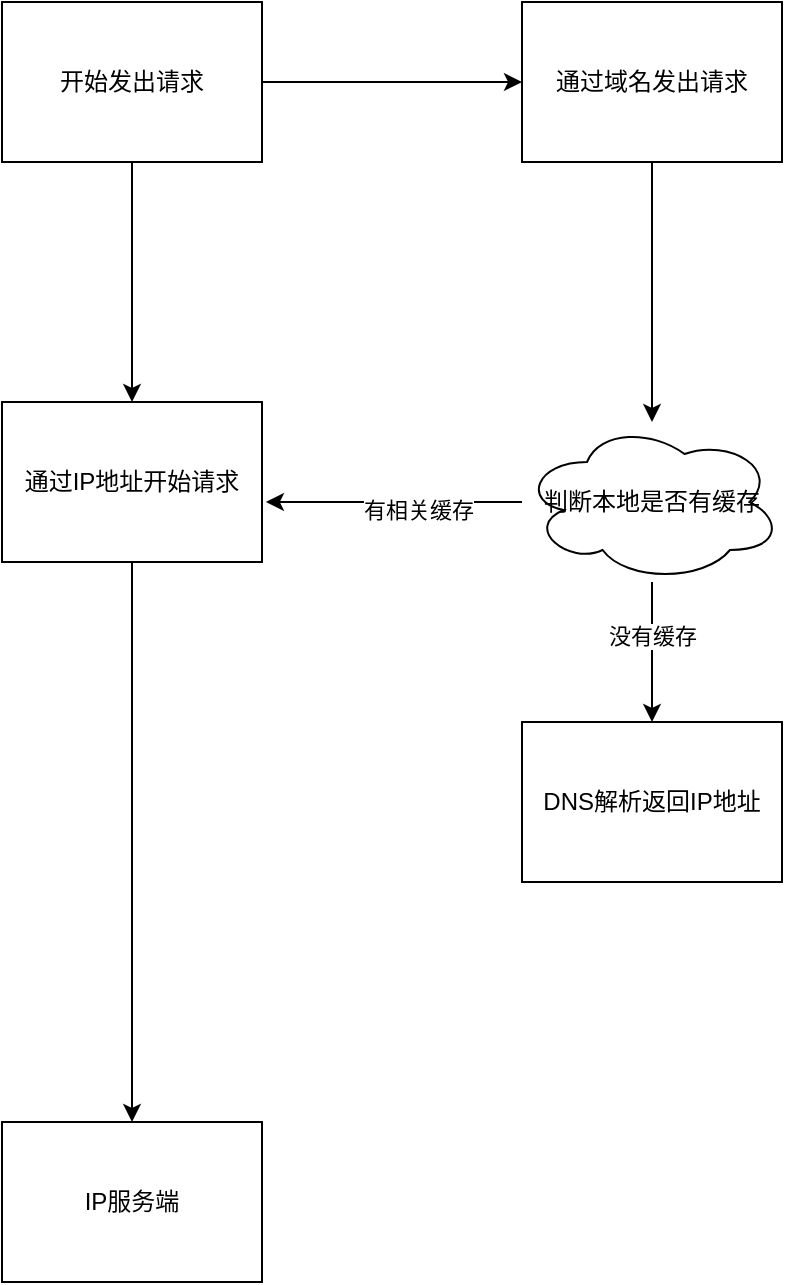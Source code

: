 <mxfile version="25.0.3">
  <diagram name="第 1 页" id="zHsHpIi8ZQb5y4VbiFZx">
    <mxGraphModel dx="880" dy="444" grid="1" gridSize="10" guides="1" tooltips="1" connect="1" arrows="1" fold="1" page="1" pageScale="1" pageWidth="827" pageHeight="1169" math="0" shadow="0">
      <root>
        <mxCell id="0" />
        <mxCell id="1" parent="0" />
        <mxCell id="F-kJjdIgFgifOwfPaGV--10" style="edgeStyle=orthogonalEdgeStyle;rounded=0;orthogonalLoop=1;jettySize=auto;html=1;" edge="1" parent="1" source="F-kJjdIgFgifOwfPaGV--1" target="F-kJjdIgFgifOwfPaGV--9">
          <mxGeometry relative="1" as="geometry" />
        </mxCell>
        <mxCell id="F-kJjdIgFgifOwfPaGV--13" style="edgeStyle=orthogonalEdgeStyle;rounded=0;orthogonalLoop=1;jettySize=auto;html=1;entryX=0.5;entryY=0;entryDx=0;entryDy=0;" edge="1" parent="1" source="F-kJjdIgFgifOwfPaGV--1" target="F-kJjdIgFgifOwfPaGV--12">
          <mxGeometry relative="1" as="geometry" />
        </mxCell>
        <mxCell id="F-kJjdIgFgifOwfPaGV--1" value="开始发出请求" style="whiteSpace=wrap;html=1;" vertex="1" parent="1">
          <mxGeometry x="270" y="80" width="130" height="80" as="geometry" />
        </mxCell>
        <mxCell id="F-kJjdIgFgifOwfPaGV--23" style="edgeStyle=orthogonalEdgeStyle;rounded=0;orthogonalLoop=1;jettySize=auto;html=1;" edge="1" parent="1" source="F-kJjdIgFgifOwfPaGV--4" target="F-kJjdIgFgifOwfPaGV--21">
          <mxGeometry relative="1" as="geometry" />
        </mxCell>
        <mxCell id="F-kJjdIgFgifOwfPaGV--24" value="没有缓存" style="edgeLabel;html=1;align=center;verticalAlign=middle;resizable=0;points=[];" vertex="1" connectable="0" parent="F-kJjdIgFgifOwfPaGV--23">
          <mxGeometry x="-0.25" relative="1" as="geometry">
            <mxPoint as="offset" />
          </mxGeometry>
        </mxCell>
        <mxCell id="F-kJjdIgFgifOwfPaGV--4" value="判断本地是否有缓存" style="ellipse;shape=cloud;whiteSpace=wrap;html=1;" vertex="1" parent="1">
          <mxGeometry x="530" y="290" width="130" height="80" as="geometry" />
        </mxCell>
        <mxCell id="F-kJjdIgFgifOwfPaGV--11" style="edgeStyle=orthogonalEdgeStyle;rounded=0;orthogonalLoop=1;jettySize=auto;html=1;" edge="1" parent="1" source="F-kJjdIgFgifOwfPaGV--9" target="F-kJjdIgFgifOwfPaGV--4">
          <mxGeometry relative="1" as="geometry" />
        </mxCell>
        <mxCell id="F-kJjdIgFgifOwfPaGV--9" value="通过域名发出请求" style="whiteSpace=wrap;html=1;" vertex="1" parent="1">
          <mxGeometry x="530" y="80" width="130" height="80" as="geometry" />
        </mxCell>
        <mxCell id="F-kJjdIgFgifOwfPaGV--16" style="edgeStyle=orthogonalEdgeStyle;rounded=0;orthogonalLoop=1;jettySize=auto;html=1;entryX=0.5;entryY=0;entryDx=0;entryDy=0;" edge="1" parent="1" source="F-kJjdIgFgifOwfPaGV--12" target="F-kJjdIgFgifOwfPaGV--15">
          <mxGeometry relative="1" as="geometry" />
        </mxCell>
        <mxCell id="F-kJjdIgFgifOwfPaGV--12" value="通过IP地址开始请求" style="whiteSpace=wrap;html=1;" vertex="1" parent="1">
          <mxGeometry x="270" y="280" width="130" height="80" as="geometry" />
        </mxCell>
        <mxCell id="F-kJjdIgFgifOwfPaGV--15" value="IP服务端" style="whiteSpace=wrap;html=1;" vertex="1" parent="1">
          <mxGeometry x="270" y="640" width="130" height="80" as="geometry" />
        </mxCell>
        <mxCell id="F-kJjdIgFgifOwfPaGV--19" style="edgeStyle=orthogonalEdgeStyle;rounded=0;orthogonalLoop=1;jettySize=auto;html=1;entryX=1.015;entryY=0.625;entryDx=0;entryDy=0;entryPerimeter=0;" edge="1" parent="1" source="F-kJjdIgFgifOwfPaGV--4" target="F-kJjdIgFgifOwfPaGV--12">
          <mxGeometry relative="1" as="geometry" />
        </mxCell>
        <mxCell id="F-kJjdIgFgifOwfPaGV--22" value="有相关缓存" style="edgeLabel;html=1;align=center;verticalAlign=middle;resizable=0;points=[];" vertex="1" connectable="0" parent="F-kJjdIgFgifOwfPaGV--19">
          <mxGeometry x="-0.188" y="4" relative="1" as="geometry">
            <mxPoint as="offset" />
          </mxGeometry>
        </mxCell>
        <mxCell id="F-kJjdIgFgifOwfPaGV--21" value="DNS解析返回IP地址" style="whiteSpace=wrap;html=1;" vertex="1" parent="1">
          <mxGeometry x="530" y="440" width="130" height="80" as="geometry" />
        </mxCell>
      </root>
    </mxGraphModel>
  </diagram>
</mxfile>
